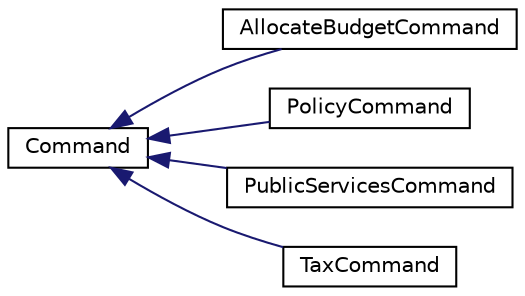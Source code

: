 digraph "Graphical Class Hierarchy"
{
 // LATEX_PDF_SIZE
  edge [fontname="Helvetica",fontsize="10",labelfontname="Helvetica",labelfontsize="10"];
  node [fontname="Helvetica",fontsize="10",shape=record];
  rankdir="LR";
  Node0 [label="Command",height=0.2,width=0.4,color="black", fillcolor="white", style="filled",URL="$classCommand.html",tooltip="Interface for command pattern, representing an executable action."];
  Node0 -> Node1 [dir="back",color="midnightblue",fontsize="10",style="solid",fontname="Helvetica"];
  Node1 [label="AllocateBudgetCommand",height=0.2,width=0.4,color="black", fillcolor="white", style="filled",URL="$classAllocateBudgetCommand.html",tooltip="A command to allocate a specified budget amount via the BudgetDepartment."];
  Node0 -> Node2 [dir="back",color="midnightblue",fontsize="10",style="solid",fontname="Helvetica"];
  Node2 [label="PolicyCommand",height=0.2,width=0.4,color="black", fillcolor="white", style="filled",URL="$classPolicyCommand.html",tooltip="Represents a command to implement a policy in the Policies Department."];
  Node0 -> Node3 [dir="back",color="midnightblue",fontsize="10",style="solid",fontname="Helvetica"];
  Node3 [label="PublicServicesCommand",height=0.2,width=0.4,color="black", fillcolor="white", style="filled",URL="$classPublicServicesCommand.html",tooltip="Command class for managing public services within a city."];
  Node0 -> Node4 [dir="back",color="midnightblue",fontsize="10",style="solid",fontname="Helvetica"];
  Node4 [label="TaxCommand",height=0.2,width=0.4,color="black", fillcolor="white", style="filled",URL="$classTaxCommand.html",tooltip="Command class to handle tax updates in the city."];
}
